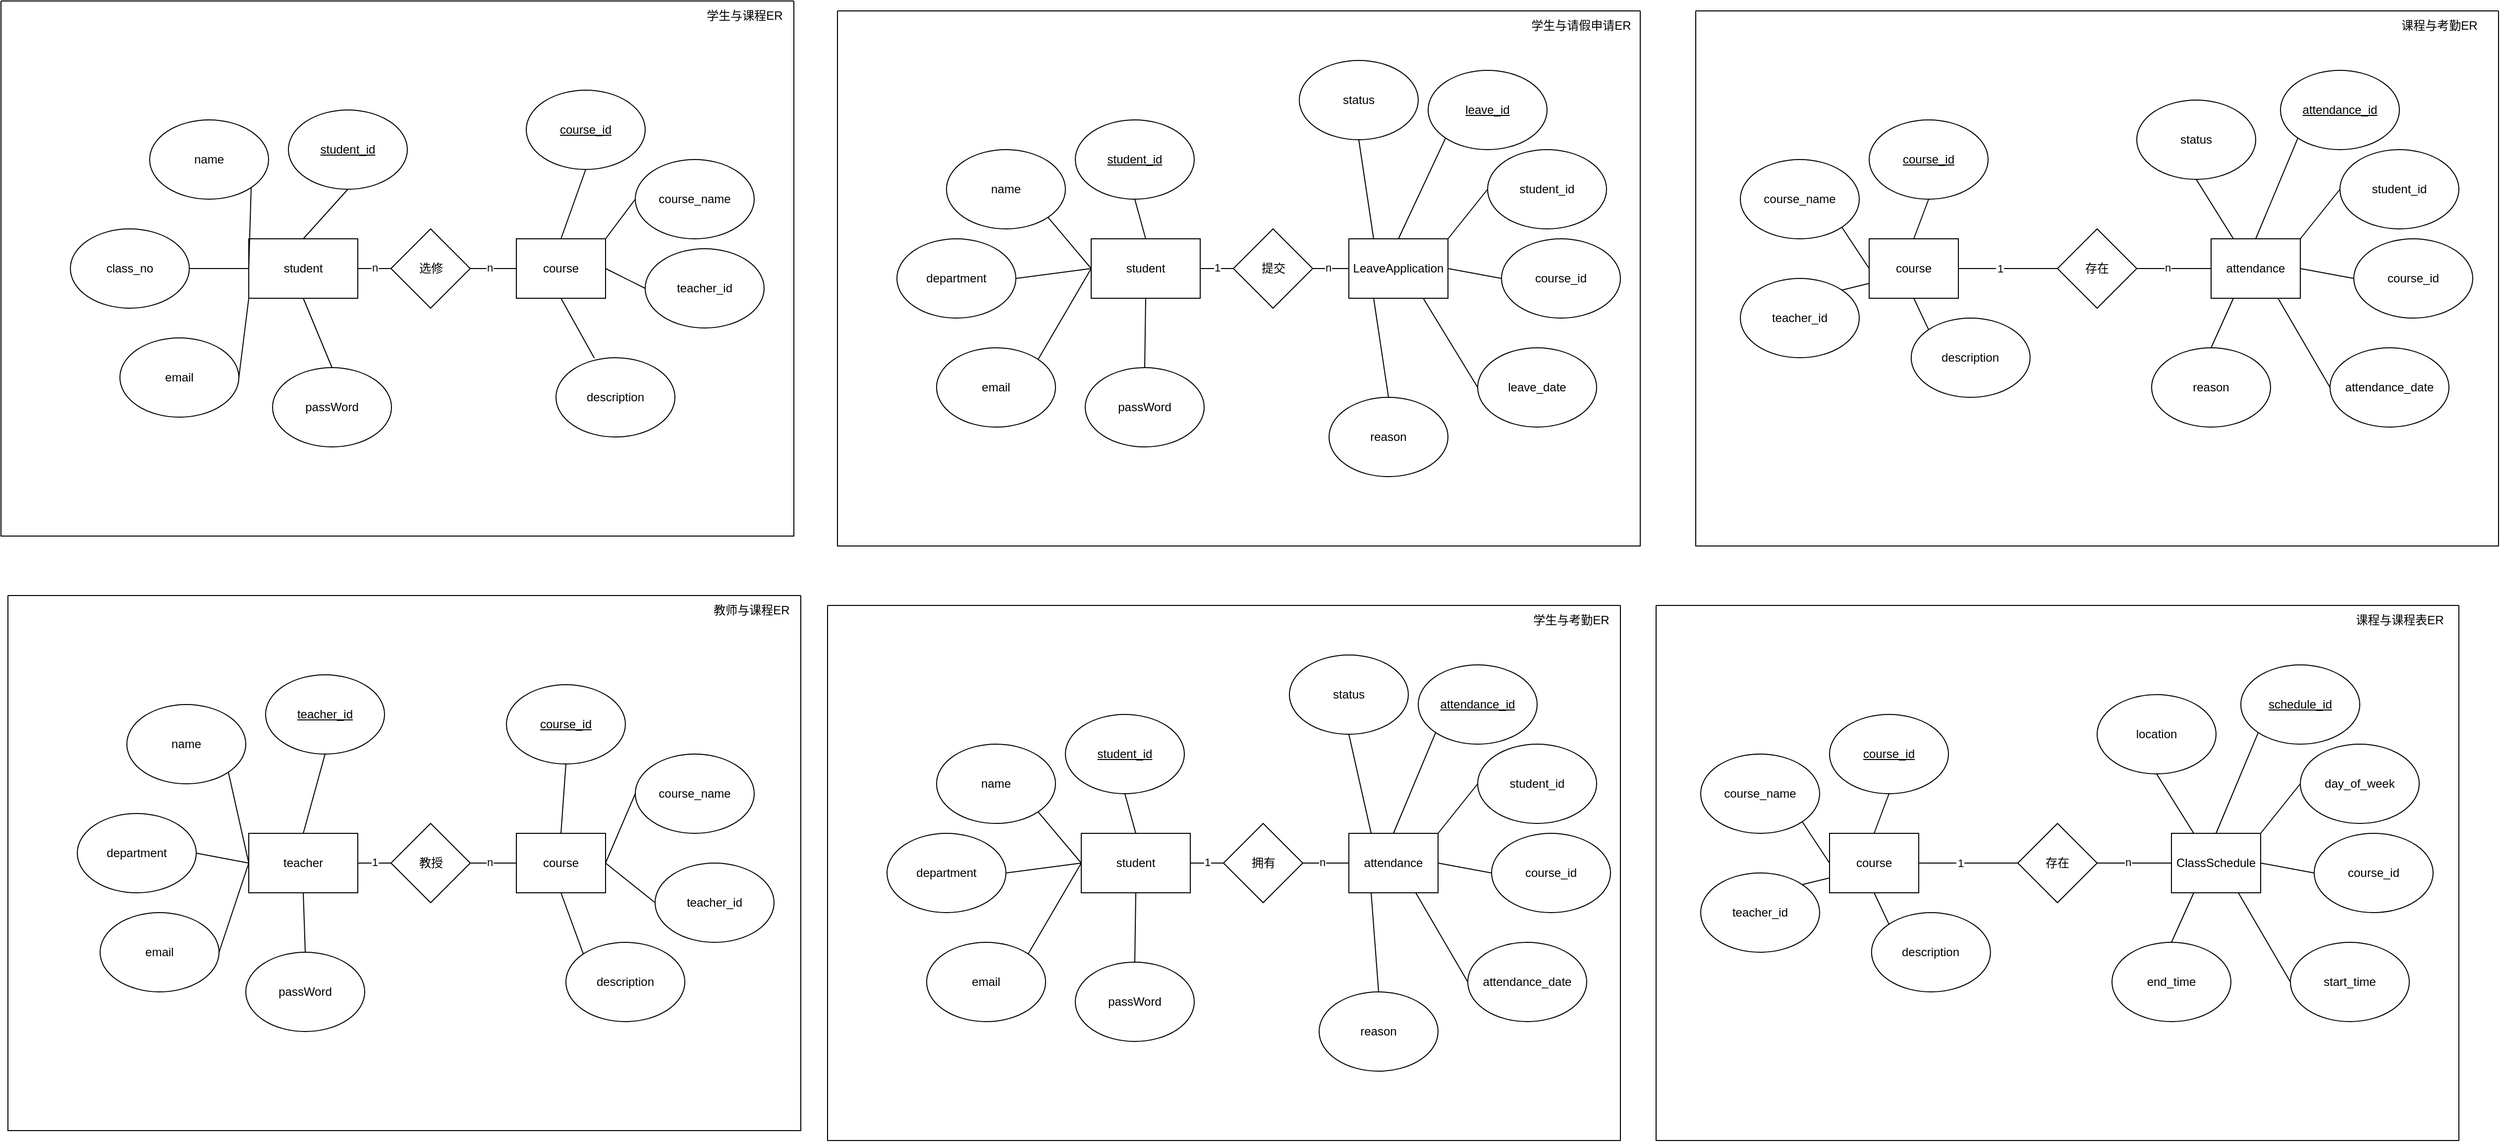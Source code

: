 <mxfile version="24.6.4" type="github">
  <diagram name="第 1 页" id="QonXaU6UfeMdcegaqnbO">
    <mxGraphModel dx="1114" dy="615" grid="1" gridSize="10" guides="1" tooltips="1" connect="1" arrows="1" fold="1" page="1" pageScale="1" pageWidth="827" pageHeight="1169" math="0" shadow="0">
      <root>
        <mxCell id="0" />
        <mxCell id="1" parent="0" />
        <mxCell id="vv5a64AxEaZxOqgttP_Y-31" value="" style="swimlane;startSize=0;" vertex="1" parent="1">
          <mxGeometry x="20" y="10" width="800" height="540" as="geometry">
            <mxRectangle x="20" y="10" width="50" height="40" as="alternateBounds" />
          </mxGeometry>
        </mxCell>
        <mxCell id="vv5a64AxEaZxOqgttP_Y-57" value="学生与课程ER" style="text;html=1;align=center;verticalAlign=middle;resizable=0;points=[];autosize=1;strokeColor=none;fillColor=none;" vertex="1" parent="vv5a64AxEaZxOqgttP_Y-31">
          <mxGeometry x="700" width="100" height="30" as="geometry" />
        </mxCell>
        <mxCell id="vv5a64AxEaZxOqgttP_Y-34" value="&lt;u&gt;student_id&lt;/u&gt;" style="ellipse;whiteSpace=wrap;html=1;" vertex="1" parent="vv5a64AxEaZxOqgttP_Y-31">
          <mxGeometry x="290" y="110" width="120" height="80" as="geometry" />
        </mxCell>
        <mxCell id="vv5a64AxEaZxOqgttP_Y-35" value="name" style="ellipse;whiteSpace=wrap;html=1;" vertex="1" parent="vv5a64AxEaZxOqgttP_Y-31">
          <mxGeometry x="150" y="120" width="120" height="80" as="geometry" />
        </mxCell>
        <mxCell id="vv5a64AxEaZxOqgttP_Y-38" value="passWord" style="ellipse;whiteSpace=wrap;html=1;" vertex="1" parent="vv5a64AxEaZxOqgttP_Y-31">
          <mxGeometry x="274" y="370" width="120" height="80" as="geometry" />
        </mxCell>
        <mxCell id="vv5a64AxEaZxOqgttP_Y-37" value="email" style="ellipse;whiteSpace=wrap;html=1;" vertex="1" parent="vv5a64AxEaZxOqgttP_Y-31">
          <mxGeometry x="120" y="340" width="120" height="80" as="geometry" />
        </mxCell>
        <mxCell id="vv5a64AxEaZxOqgttP_Y-36" value="class_no" style="ellipse;whiteSpace=wrap;html=1;" vertex="1" parent="vv5a64AxEaZxOqgttP_Y-31">
          <mxGeometry x="70" y="230" width="120" height="80" as="geometry" />
        </mxCell>
        <mxCell id="vv5a64AxEaZxOqgttP_Y-44" value="&lt;u&gt;course_id&lt;/u&gt;" style="ellipse;whiteSpace=wrap;html=1;" vertex="1" parent="vv5a64AxEaZxOqgttP_Y-31">
          <mxGeometry x="530" y="90" width="120" height="80" as="geometry" />
        </mxCell>
        <mxCell id="vv5a64AxEaZxOqgttP_Y-45" value="course_name&lt;span style=&quot;color: rgba(0, 0, 0, 0); font-family: monospace; font-size: 0px; text-align: start; text-wrap: nowrap;&quot;&gt;%3CmxGraphModel%3E%3Croot%3E%3CmxCell%20id%3D%220%22%2F%3E%3CmxCell%20id%3D%221%22%20parent%3D%220%22%2F%3E%3CmxCell%20id%3D%222%22%20value%3D%22course_id%22%20style%3D%22ellipse%3BwhiteSpace%3Dwrap%3Bhtml%3D1%3B%22%20vertex%3D%221%22%20parent%3D%221%22%3E%3CmxGeometry%20x%3D%22640%22%20y%3D%2220%22%20width%3D%22120%22%20height%3D%2280%22%20as%3D%22geometry%22%2F%3E%3C%2FmxCell%3E%3C%2Froot%3E%3C%2FmxGraphModel%3E&lt;/span&gt;" style="ellipse;whiteSpace=wrap;html=1;" vertex="1" parent="vv5a64AxEaZxOqgttP_Y-31">
          <mxGeometry x="640" y="160" width="120" height="80" as="geometry" />
        </mxCell>
        <mxCell id="vv5a64AxEaZxOqgttP_Y-46" value="teacher_id&lt;span style=&quot;color: rgba(0, 0, 0, 0); font-family: monospace; font-size: 0px; text-align: start; text-wrap: nowrap;&quot;&gt;%3CmxGraphModel%3E%3Croot%3E%3CmxCell%20id%3D%220%22%2F%3E%3CmxCell%20id%3D%221%22%20parent%3D%220%22%2F%3E%3CmxCell%20id%3D%222%22%20value%3D%22course_id%22%20style%3D%22ellipse%3BwhiteSpace%3Dwrap%3Bhtml%3D1%3B%22%20vertex%3D%221%22%20parent%3D%221%22%3E%3CmxGeometry%20x%3D%22640%22%20y%3D%2220%22%20width%3D%22120%22%20height%3D%2280%22%20as%3D%22geometry%22%2F%3E%3C%2FmxCell%3E%3C%2Froot%3E%3C%2FmxGraphModel%3E&lt;/span&gt;" style="ellipse;whiteSpace=wrap;html=1;" vertex="1" parent="vv5a64AxEaZxOqgttP_Y-31">
          <mxGeometry x="650" y="250" width="120" height="80" as="geometry" />
        </mxCell>
        <mxCell id="vv5a64AxEaZxOqgttP_Y-47" value="&lt;div style=&quot;text-align: center;&quot;&gt;&lt;span style=&quot;text-align: start; background-color: initial;&quot;&gt;description&lt;/span&gt;&lt;span style=&quot;color: rgba(0, 0, 0, 0); font-family: monospace; font-size: 0px; text-align: start; text-wrap: nowrap; background-color: initial;&quot;&gt;3CmxGraphModel%3E%3Croot%3E%3CmxCell%20id%3D%220%22%2F%3E%3CmxCell%20id%3D%221%22%20parent%3D%220%22%2F%3E%3CmxCell%20id%3D%222%22%20value%3D%22course_id%22%20style%3D%22ellipse%3BwhiteSpace%3Dwrap%3Bhtml%3D1%3B%22%20vertex%3D%221%22%20parent%3D%221%22%3E%3CmxGeometry%20x%3D%22640%22%20y%3D%2220%22%20width%3D%22120%22%20height%3D%2280%22%20as%3D%22geometry%22%2F%3E%3C%2FmxCell%3E%3C%2Froot%3E%3C%2FmxGraphModel%3E&lt;/span&gt;&lt;/div&gt;" style="ellipse;whiteSpace=wrap;html=1;" vertex="1" parent="vv5a64AxEaZxOqgttP_Y-31">
          <mxGeometry x="560" y="360" width="120" height="80" as="geometry" />
        </mxCell>
        <mxCell id="vv5a64AxEaZxOqgttP_Y-32" value="student" style="rounded=0;whiteSpace=wrap;html=1;" vertex="1" parent="1">
          <mxGeometry x="270" y="250" width="110" height="60" as="geometry" />
        </mxCell>
        <mxCell id="vv5a64AxEaZxOqgttP_Y-33" value="course" style="rounded=0;whiteSpace=wrap;html=1;" vertex="1" parent="1">
          <mxGeometry x="540" y="250" width="90" height="60" as="geometry" />
        </mxCell>
        <mxCell id="vv5a64AxEaZxOqgttP_Y-39" value="" style="endArrow=none;html=1;rounded=0;exitX=0.5;exitY=1;exitDx=0;exitDy=0;entryX=0.5;entryY=0;entryDx=0;entryDy=0;" edge="1" parent="1" source="vv5a64AxEaZxOqgttP_Y-34" target="vv5a64AxEaZxOqgttP_Y-32">
          <mxGeometry width="50" height="50" relative="1" as="geometry">
            <mxPoint x="350" y="320" as="sourcePoint" />
            <mxPoint x="400" y="270" as="targetPoint" />
          </mxGeometry>
        </mxCell>
        <mxCell id="vv5a64AxEaZxOqgttP_Y-40" value="" style="endArrow=none;html=1;rounded=0;exitX=1;exitY=1;exitDx=0;exitDy=0;" edge="1" parent="1" source="vv5a64AxEaZxOqgttP_Y-35">
          <mxGeometry width="50" height="50" relative="1" as="geometry">
            <mxPoint x="190" y="76" as="sourcePoint" />
            <mxPoint x="270" y="280" as="targetPoint" />
          </mxGeometry>
        </mxCell>
        <mxCell id="vv5a64AxEaZxOqgttP_Y-41" value="" style="endArrow=none;html=1;rounded=0;exitX=1;exitY=0.5;exitDx=0;exitDy=0;" edge="1" parent="1" source="vv5a64AxEaZxOqgttP_Y-36">
          <mxGeometry width="50" height="50" relative="1" as="geometry">
            <mxPoint x="200" y="86" as="sourcePoint" />
            <mxPoint x="270" y="280" as="targetPoint" />
          </mxGeometry>
        </mxCell>
        <mxCell id="vv5a64AxEaZxOqgttP_Y-42" value="" style="endArrow=none;html=1;rounded=0;exitX=1;exitY=0.5;exitDx=0;exitDy=0;entryX=0;entryY=1;entryDx=0;entryDy=0;" edge="1" parent="1" source="vv5a64AxEaZxOqgttP_Y-37" target="vv5a64AxEaZxOqgttP_Y-32">
          <mxGeometry width="50" height="50" relative="1" as="geometry">
            <mxPoint x="210" y="96" as="sourcePoint" />
            <mxPoint x="270" y="280" as="targetPoint" />
          </mxGeometry>
        </mxCell>
        <mxCell id="vv5a64AxEaZxOqgttP_Y-43" value="" style="endArrow=none;html=1;rounded=0;exitX=0.5;exitY=0;exitDx=0;exitDy=0;entryX=0.5;entryY=1;entryDx=0;entryDy=0;" edge="1" parent="1" source="vv5a64AxEaZxOqgttP_Y-38" target="vv5a64AxEaZxOqgttP_Y-32">
          <mxGeometry width="50" height="50" relative="1" as="geometry">
            <mxPoint x="220" y="106" as="sourcePoint" />
            <mxPoint x="310" y="320" as="targetPoint" />
          </mxGeometry>
        </mxCell>
        <mxCell id="vv5a64AxEaZxOqgttP_Y-48" value="" style="endArrow=none;html=1;rounded=0;exitX=0.5;exitY=1;exitDx=0;exitDy=0;entryX=0.5;entryY=0;entryDx=0;entryDy=0;" edge="1" parent="1" source="vv5a64AxEaZxOqgttP_Y-44" target="vv5a64AxEaZxOqgttP_Y-33">
          <mxGeometry width="50" height="50" relative="1" as="geometry">
            <mxPoint x="190" y="76" as="sourcePoint" />
            <mxPoint x="280" y="290" as="targetPoint" />
          </mxGeometry>
        </mxCell>
        <mxCell id="vv5a64AxEaZxOqgttP_Y-49" value="" style="endArrow=none;html=1;rounded=0;exitX=0;exitY=0.5;exitDx=0;exitDy=0;entryX=1;entryY=0;entryDx=0;entryDy=0;" edge="1" parent="1" source="vv5a64AxEaZxOqgttP_Y-45" target="vv5a64AxEaZxOqgttP_Y-33">
          <mxGeometry width="50" height="50" relative="1" as="geometry">
            <mxPoint x="690" y="140" as="sourcePoint" />
            <mxPoint x="630" y="280" as="targetPoint" />
          </mxGeometry>
        </mxCell>
        <mxCell id="vv5a64AxEaZxOqgttP_Y-50" value="" style="endArrow=none;html=1;rounded=0;exitX=0;exitY=0.5;exitDx=0;exitDy=0;" edge="1" parent="1" source="vv5a64AxEaZxOqgttP_Y-46">
          <mxGeometry width="50" height="50" relative="1" as="geometry">
            <mxPoint x="690" y="230" as="sourcePoint" />
            <mxPoint x="630" y="280" as="targetPoint" />
          </mxGeometry>
        </mxCell>
        <mxCell id="vv5a64AxEaZxOqgttP_Y-51" value="" style="endArrow=none;html=1;rounded=0;exitX=0.322;exitY=0.004;exitDx=0;exitDy=0;entryX=0.5;entryY=1;entryDx=0;entryDy=0;exitPerimeter=0;" edge="1" parent="1" source="vv5a64AxEaZxOqgttP_Y-47" target="vv5a64AxEaZxOqgttP_Y-33">
          <mxGeometry width="50" height="50" relative="1" as="geometry">
            <mxPoint x="690" y="330" as="sourcePoint" />
            <mxPoint x="640" y="290" as="targetPoint" />
          </mxGeometry>
        </mxCell>
        <mxCell id="vv5a64AxEaZxOqgttP_Y-52" value="选修" style="rhombus;whiteSpace=wrap;html=1;" vertex="1" parent="1">
          <mxGeometry x="413.5" y="240" width="80" height="80" as="geometry" />
        </mxCell>
        <mxCell id="vv5a64AxEaZxOqgttP_Y-53" value="" style="endArrow=none;html=1;rounded=0;exitX=1;exitY=0.5;exitDx=0;exitDy=0;entryX=0;entryY=0.5;entryDx=0;entryDy=0;" edge="1" parent="1" source="vv5a64AxEaZxOqgttP_Y-32" target="vv5a64AxEaZxOqgttP_Y-52">
          <mxGeometry width="50" height="50" relative="1" as="geometry">
            <mxPoint x="460" y="330" as="sourcePoint" />
            <mxPoint x="410" y="280" as="targetPoint" />
          </mxGeometry>
        </mxCell>
        <mxCell id="vv5a64AxEaZxOqgttP_Y-54" value="n" style="edgeLabel;html=1;align=center;verticalAlign=middle;resizable=0;points=[];" vertex="1" connectable="0" parent="vv5a64AxEaZxOqgttP_Y-53">
          <mxGeometry x="-0.234" y="2" relative="1" as="geometry">
            <mxPoint x="4" y="1" as="offset" />
          </mxGeometry>
        </mxCell>
        <mxCell id="vv5a64AxEaZxOqgttP_Y-55" value="" style="endArrow=none;html=1;rounded=0;exitX=1;exitY=0.5;exitDx=0;exitDy=0;entryX=0;entryY=0.5;entryDx=0;entryDy=0;" edge="1" parent="1" source="vv5a64AxEaZxOqgttP_Y-52" target="vv5a64AxEaZxOqgttP_Y-33">
          <mxGeometry width="50" height="50" relative="1" as="geometry">
            <mxPoint x="390" y="290" as="sourcePoint" />
            <mxPoint x="420" y="290" as="targetPoint" />
          </mxGeometry>
        </mxCell>
        <mxCell id="vv5a64AxEaZxOqgttP_Y-56" value="n" style="edgeLabel;html=1;align=center;verticalAlign=middle;resizable=0;points=[];" vertex="1" connectable="0" parent="vv5a64AxEaZxOqgttP_Y-55">
          <mxGeometry x="-0.185" y="-1" relative="1" as="geometry">
            <mxPoint y="-2" as="offset" />
          </mxGeometry>
        </mxCell>
        <mxCell id="vv5a64AxEaZxOqgttP_Y-58" value="" style="swimlane;startSize=0;" vertex="1" parent="1">
          <mxGeometry x="27" y="610" width="800" height="540" as="geometry">
            <mxRectangle x="20" y="10" width="50" height="40" as="alternateBounds" />
          </mxGeometry>
        </mxCell>
        <mxCell id="vv5a64AxEaZxOqgttP_Y-59" value="教师与课程ER" style="text;html=1;align=center;verticalAlign=middle;resizable=0;points=[];autosize=1;strokeColor=none;fillColor=none;" vertex="1" parent="vv5a64AxEaZxOqgttP_Y-58">
          <mxGeometry x="700" width="100" height="30" as="geometry" />
        </mxCell>
        <mxCell id="vv5a64AxEaZxOqgttP_Y-62" value="&lt;u&gt;teacher_id&lt;/u&gt;" style="ellipse;whiteSpace=wrap;html=1;" vertex="1" parent="vv5a64AxEaZxOqgttP_Y-58">
          <mxGeometry x="260" y="80" width="120" height="80" as="geometry" />
        </mxCell>
        <mxCell id="vv5a64AxEaZxOqgttP_Y-63" value="name" style="ellipse;whiteSpace=wrap;html=1;" vertex="1" parent="vv5a64AxEaZxOqgttP_Y-58">
          <mxGeometry x="120" y="110" width="120" height="80" as="geometry" />
        </mxCell>
        <mxCell id="vv5a64AxEaZxOqgttP_Y-64" value="department" style="ellipse;whiteSpace=wrap;html=1;" vertex="1" parent="vv5a64AxEaZxOqgttP_Y-58">
          <mxGeometry x="70" y="220" width="120" height="80" as="geometry" />
        </mxCell>
        <mxCell id="vv5a64AxEaZxOqgttP_Y-65" value="email" style="ellipse;whiteSpace=wrap;html=1;" vertex="1" parent="vv5a64AxEaZxOqgttP_Y-58">
          <mxGeometry x="93" y="320" width="120" height="80" as="geometry" />
        </mxCell>
        <mxCell id="vv5a64AxEaZxOqgttP_Y-66" value="passWord" style="ellipse;whiteSpace=wrap;html=1;" vertex="1" parent="vv5a64AxEaZxOqgttP_Y-58">
          <mxGeometry x="240" y="360" width="120" height="80" as="geometry" />
        </mxCell>
        <mxCell id="vv5a64AxEaZxOqgttP_Y-72" value="&lt;u&gt;course_id&lt;/u&gt;" style="ellipse;whiteSpace=wrap;html=1;" vertex="1" parent="vv5a64AxEaZxOqgttP_Y-58">
          <mxGeometry x="503" y="90" width="120" height="80" as="geometry" />
        </mxCell>
        <mxCell id="vv5a64AxEaZxOqgttP_Y-73" value="course_name&lt;span style=&quot;color: rgba(0, 0, 0, 0); font-family: monospace; font-size: 0px; text-align: start; text-wrap: nowrap;&quot;&gt;%3CmxGraphModel%3E%3Croot%3E%3CmxCell%20id%3D%220%22%2F%3E%3CmxCell%20id%3D%221%22%20parent%3D%220%22%2F%3E%3CmxCell%20id%3D%222%22%20value%3D%22course_id%22%20style%3D%22ellipse%3BwhiteSpace%3Dwrap%3Bhtml%3D1%3B%22%20vertex%3D%221%22%20parent%3D%221%22%3E%3CmxGeometry%20x%3D%22640%22%20y%3D%2220%22%20width%3D%22120%22%20height%3D%2280%22%20as%3D%22geometry%22%2F%3E%3C%2FmxCell%3E%3C%2Froot%3E%3C%2FmxGraphModel%3E&lt;/span&gt;" style="ellipse;whiteSpace=wrap;html=1;" vertex="1" parent="vv5a64AxEaZxOqgttP_Y-58">
          <mxGeometry x="633" y="160" width="120" height="80" as="geometry" />
        </mxCell>
        <mxCell id="vv5a64AxEaZxOqgttP_Y-75" value="&lt;div style=&quot;text-align: center;&quot;&gt;&lt;span style=&quot;text-align: start; background-color: initial;&quot;&gt;description&lt;/span&gt;&lt;span style=&quot;color: rgba(0, 0, 0, 0); font-family: monospace; font-size: 0px; text-align: start; text-wrap: nowrap; background-color: initial;&quot;&gt;3CmxGraphModel%3E%3Croot%3E%3CmxCell%20id%3D%220%22%2F%3E%3CmxCell%20id%3D%221%22%20parent%3D%220%22%2F%3E%3CmxCell%20id%3D%222%22%20value%3D%22course_id%22%20style%3D%22ellipse%3BwhiteSpace%3Dwrap%3Bhtml%3D1%3B%22%20vertex%3D%221%22%20parent%3D%221%22%3E%3CmxGeometry%20x%3D%22640%22%20y%3D%2220%22%20width%3D%22120%22%20height%3D%2280%22%20as%3D%22geometry%22%2F%3E%3C%2FmxCell%3E%3C%2Froot%3E%3C%2FmxGraphModel%3E&lt;/span&gt;&lt;/div&gt;" style="ellipse;whiteSpace=wrap;html=1;" vertex="1" parent="vv5a64AxEaZxOqgttP_Y-58">
          <mxGeometry x="563" y="350" width="120" height="80" as="geometry" />
        </mxCell>
        <mxCell id="vv5a64AxEaZxOqgttP_Y-60" value="teacher" style="rounded=0;whiteSpace=wrap;html=1;" vertex="1" parent="1">
          <mxGeometry x="270" y="850" width="110" height="60" as="geometry" />
        </mxCell>
        <mxCell id="vv5a64AxEaZxOqgttP_Y-61" value="course" style="rounded=0;whiteSpace=wrap;html=1;" vertex="1" parent="1">
          <mxGeometry x="540" y="850" width="90" height="60" as="geometry" />
        </mxCell>
        <mxCell id="vv5a64AxEaZxOqgttP_Y-67" value="" style="endArrow=none;html=1;rounded=0;exitX=0.5;exitY=1;exitDx=0;exitDy=0;entryX=0.5;entryY=0;entryDx=0;entryDy=0;" edge="1" parent="1" source="vv5a64AxEaZxOqgttP_Y-62" target="vv5a64AxEaZxOqgttP_Y-60">
          <mxGeometry width="50" height="50" relative="1" as="geometry">
            <mxPoint x="350" y="920" as="sourcePoint" />
            <mxPoint x="400" y="870" as="targetPoint" />
          </mxGeometry>
        </mxCell>
        <mxCell id="vv5a64AxEaZxOqgttP_Y-68" value="" style="endArrow=none;html=1;rounded=0;exitX=1;exitY=1;exitDx=0;exitDy=0;" edge="1" parent="1" source="vv5a64AxEaZxOqgttP_Y-63">
          <mxGeometry width="50" height="50" relative="1" as="geometry">
            <mxPoint x="190" y="676" as="sourcePoint" />
            <mxPoint x="270" y="880" as="targetPoint" />
          </mxGeometry>
        </mxCell>
        <mxCell id="vv5a64AxEaZxOqgttP_Y-69" value="" style="endArrow=none;html=1;rounded=0;exitX=1;exitY=0.5;exitDx=0;exitDy=0;" edge="1" parent="1" source="vv5a64AxEaZxOqgttP_Y-64">
          <mxGeometry width="50" height="50" relative="1" as="geometry">
            <mxPoint x="200" y="686" as="sourcePoint" />
            <mxPoint x="270" y="880" as="targetPoint" />
          </mxGeometry>
        </mxCell>
        <mxCell id="vv5a64AxEaZxOqgttP_Y-70" value="" style="endArrow=none;html=1;rounded=0;exitX=1;exitY=0.5;exitDx=0;exitDy=0;" edge="1" parent="1" source="vv5a64AxEaZxOqgttP_Y-65">
          <mxGeometry width="50" height="50" relative="1" as="geometry">
            <mxPoint x="210" y="696" as="sourcePoint" />
            <mxPoint x="270" y="880" as="targetPoint" />
          </mxGeometry>
        </mxCell>
        <mxCell id="vv5a64AxEaZxOqgttP_Y-71" value="" style="endArrow=none;html=1;rounded=0;exitX=0.5;exitY=0;exitDx=0;exitDy=0;entryX=0.5;entryY=1;entryDx=0;entryDy=0;" edge="1" parent="1" source="vv5a64AxEaZxOqgttP_Y-66" target="vv5a64AxEaZxOqgttP_Y-60">
          <mxGeometry width="50" height="50" relative="1" as="geometry">
            <mxPoint x="220" y="706" as="sourcePoint" />
            <mxPoint x="310" y="920" as="targetPoint" />
          </mxGeometry>
        </mxCell>
        <mxCell id="vv5a64AxEaZxOqgttP_Y-74" value="teacher_id&lt;span style=&quot;color: rgba(0, 0, 0, 0); font-family: monospace; font-size: 0px; text-align: start; text-wrap: nowrap;&quot;&gt;%3CmxGraphModel%3E%3Croot%3E%3CmxCell%20id%3D%220%22%2F%3E%3CmxCell%20id%3D%221%22%20parent%3D%220%22%2F%3E%3CmxCell%20id%3D%222%22%20value%3D%22course_id%22%20style%3D%22ellipse%3BwhiteSpace%3Dwrap%3Bhtml%3D1%3B%22%20vertex%3D%221%22%20parent%3D%221%22%3E%3CmxGeometry%20x%3D%22640%22%20y%3D%2220%22%20width%3D%22120%22%20height%3D%2280%22%20as%3D%22geometry%22%2F%3E%3C%2FmxCell%3E%3C%2Froot%3E%3C%2FmxGraphModel%3E&lt;/span&gt;" style="ellipse;whiteSpace=wrap;html=1;" vertex="1" parent="1">
          <mxGeometry x="680" y="880" width="120" height="80" as="geometry" />
        </mxCell>
        <mxCell id="vv5a64AxEaZxOqgttP_Y-76" value="" style="endArrow=none;html=1;rounded=0;exitX=0.5;exitY=1;exitDx=0;exitDy=0;entryX=0.5;entryY=0;entryDx=0;entryDy=0;" edge="1" parent="1" source="vv5a64AxEaZxOqgttP_Y-72" target="vv5a64AxEaZxOqgttP_Y-61">
          <mxGeometry width="50" height="50" relative="1" as="geometry">
            <mxPoint x="190" y="676" as="sourcePoint" />
            <mxPoint x="280" y="890" as="targetPoint" />
          </mxGeometry>
        </mxCell>
        <mxCell id="vv5a64AxEaZxOqgttP_Y-77" value="" style="endArrow=none;html=1;rounded=0;exitX=0;exitY=0.5;exitDx=0;exitDy=0;" edge="1" parent="1" source="vv5a64AxEaZxOqgttP_Y-73">
          <mxGeometry width="50" height="50" relative="1" as="geometry">
            <mxPoint x="690" y="740" as="sourcePoint" />
            <mxPoint x="630" y="880" as="targetPoint" />
          </mxGeometry>
        </mxCell>
        <mxCell id="vv5a64AxEaZxOqgttP_Y-78" value="" style="endArrow=none;html=1;rounded=0;exitX=0;exitY=0.5;exitDx=0;exitDy=0;" edge="1" parent="1" source="vv5a64AxEaZxOqgttP_Y-74">
          <mxGeometry width="50" height="50" relative="1" as="geometry">
            <mxPoint x="690" y="830" as="sourcePoint" />
            <mxPoint x="630" y="880" as="targetPoint" />
          </mxGeometry>
        </mxCell>
        <mxCell id="vv5a64AxEaZxOqgttP_Y-79" value="" style="endArrow=none;html=1;rounded=0;exitX=0;exitY=0;exitDx=0;exitDy=0;entryX=0.5;entryY=1;entryDx=0;entryDy=0;" edge="1" parent="1" source="vv5a64AxEaZxOqgttP_Y-75" target="vv5a64AxEaZxOqgttP_Y-61">
          <mxGeometry width="50" height="50" relative="1" as="geometry">
            <mxPoint x="690" y="930" as="sourcePoint" />
            <mxPoint x="640" y="890" as="targetPoint" />
          </mxGeometry>
        </mxCell>
        <mxCell id="vv5a64AxEaZxOqgttP_Y-80" value="教授" style="rhombus;whiteSpace=wrap;html=1;" vertex="1" parent="1">
          <mxGeometry x="413.5" y="840" width="80" height="80" as="geometry" />
        </mxCell>
        <mxCell id="vv5a64AxEaZxOqgttP_Y-81" value="" style="endArrow=none;html=1;rounded=0;exitX=1;exitY=0.5;exitDx=0;exitDy=0;entryX=0;entryY=0.5;entryDx=0;entryDy=0;" edge="1" parent="1" source="vv5a64AxEaZxOqgttP_Y-60" target="vv5a64AxEaZxOqgttP_Y-80">
          <mxGeometry width="50" height="50" relative="1" as="geometry">
            <mxPoint x="460" y="930" as="sourcePoint" />
            <mxPoint x="410" y="880" as="targetPoint" />
          </mxGeometry>
        </mxCell>
        <mxCell id="vv5a64AxEaZxOqgttP_Y-82" value="1" style="edgeLabel;html=1;align=center;verticalAlign=middle;resizable=0;points=[];" vertex="1" connectable="0" parent="vv5a64AxEaZxOqgttP_Y-81">
          <mxGeometry x="-0.234" y="2" relative="1" as="geometry">
            <mxPoint x="4" y="1" as="offset" />
          </mxGeometry>
        </mxCell>
        <mxCell id="vv5a64AxEaZxOqgttP_Y-83" value="" style="endArrow=none;html=1;rounded=0;exitX=1;exitY=0.5;exitDx=0;exitDy=0;entryX=0;entryY=0.5;entryDx=0;entryDy=0;" edge="1" parent="1" source="vv5a64AxEaZxOqgttP_Y-80" target="vv5a64AxEaZxOqgttP_Y-61">
          <mxGeometry width="50" height="50" relative="1" as="geometry">
            <mxPoint x="390" y="890" as="sourcePoint" />
            <mxPoint x="420" y="890" as="targetPoint" />
          </mxGeometry>
        </mxCell>
        <mxCell id="vv5a64AxEaZxOqgttP_Y-84" value="n" style="edgeLabel;html=1;align=center;verticalAlign=middle;resizable=0;points=[];" vertex="1" connectable="0" parent="vv5a64AxEaZxOqgttP_Y-83">
          <mxGeometry x="-0.185" y="-1" relative="1" as="geometry">
            <mxPoint y="-2" as="offset" />
          </mxGeometry>
        </mxCell>
        <mxCell id="vv5a64AxEaZxOqgttP_Y-85" value="" style="swimlane;startSize=0;" vertex="1" parent="1">
          <mxGeometry x="854" y="620" width="800" height="540" as="geometry">
            <mxRectangle x="20" y="10" width="50" height="40" as="alternateBounds" />
          </mxGeometry>
        </mxCell>
        <mxCell id="vv5a64AxEaZxOqgttP_Y-86" value="学生与考勤ER" style="text;html=1;align=center;verticalAlign=middle;resizable=0;points=[];autosize=1;strokeColor=none;fillColor=none;" vertex="1" parent="vv5a64AxEaZxOqgttP_Y-85">
          <mxGeometry x="700" width="100" height="30" as="geometry" />
        </mxCell>
        <mxCell id="vv5a64AxEaZxOqgttP_Y-112" value="status" style="ellipse;whiteSpace=wrap;html=1;" vertex="1" parent="vv5a64AxEaZxOqgttP_Y-85">
          <mxGeometry x="466" y="50" width="120" height="80" as="geometry" />
        </mxCell>
        <mxCell id="vv5a64AxEaZxOqgttP_Y-114" value="reason" style="ellipse;whiteSpace=wrap;html=1;" vertex="1" parent="vv5a64AxEaZxOqgttP_Y-85">
          <mxGeometry x="496" y="390" width="120" height="80" as="geometry" />
        </mxCell>
        <mxCell id="vv5a64AxEaZxOqgttP_Y-89" value="&lt;u&gt;student_id&lt;/u&gt;" style="ellipse;whiteSpace=wrap;html=1;" vertex="1" parent="vv5a64AxEaZxOqgttP_Y-85">
          <mxGeometry x="240" y="110" width="120" height="80" as="geometry" />
        </mxCell>
        <mxCell id="vv5a64AxEaZxOqgttP_Y-90" value="name" style="ellipse;whiteSpace=wrap;html=1;" vertex="1" parent="vv5a64AxEaZxOqgttP_Y-85">
          <mxGeometry x="110" y="140" width="120" height="80" as="geometry" />
        </mxCell>
        <mxCell id="vv5a64AxEaZxOqgttP_Y-91" value="department" style="ellipse;whiteSpace=wrap;html=1;" vertex="1" parent="vv5a64AxEaZxOqgttP_Y-85">
          <mxGeometry x="60" y="230" width="120" height="80" as="geometry" />
        </mxCell>
        <mxCell id="vv5a64AxEaZxOqgttP_Y-93" value="passWord" style="ellipse;whiteSpace=wrap;html=1;" vertex="1" parent="vv5a64AxEaZxOqgttP_Y-85">
          <mxGeometry x="250" y="360" width="120" height="80" as="geometry" />
        </mxCell>
        <mxCell id="vv5a64AxEaZxOqgttP_Y-92" value="email" style="ellipse;whiteSpace=wrap;html=1;" vertex="1" parent="vv5a64AxEaZxOqgttP_Y-85">
          <mxGeometry x="100" y="340" width="120" height="80" as="geometry" />
        </mxCell>
        <mxCell id="vv5a64AxEaZxOqgttP_Y-99" value="&lt;u&gt;attendance_id&lt;/u&gt;" style="ellipse;whiteSpace=wrap;html=1;" vertex="1" parent="vv5a64AxEaZxOqgttP_Y-85">
          <mxGeometry x="596" y="60" width="120" height="80" as="geometry" />
        </mxCell>
        <mxCell id="vv5a64AxEaZxOqgttP_Y-100" value="student_id" style="ellipse;whiteSpace=wrap;html=1;" vertex="1" parent="vv5a64AxEaZxOqgttP_Y-85">
          <mxGeometry x="656" y="140" width="120" height="80" as="geometry" />
        </mxCell>
        <mxCell id="vv5a64AxEaZxOqgttP_Y-101" value="course_id" style="ellipse;whiteSpace=wrap;html=1;" vertex="1" parent="vv5a64AxEaZxOqgttP_Y-85">
          <mxGeometry x="670" y="230" width="120" height="80" as="geometry" />
        </mxCell>
        <mxCell id="vv5a64AxEaZxOqgttP_Y-102" value="&lt;div style=&quot;text-align: start;&quot;&gt;attendance_date&lt;/div&gt;" style="ellipse;whiteSpace=wrap;html=1;" vertex="1" parent="vv5a64AxEaZxOqgttP_Y-85">
          <mxGeometry x="646" y="340" width="120" height="80" as="geometry" />
        </mxCell>
        <mxCell id="vv5a64AxEaZxOqgttP_Y-87" value="student" style="rounded=0;whiteSpace=wrap;html=1;" vertex="1" parent="1">
          <mxGeometry x="1110" y="850" width="110" height="60" as="geometry" />
        </mxCell>
        <mxCell id="vv5a64AxEaZxOqgttP_Y-88" value="attendance" style="rounded=0;whiteSpace=wrap;html=1;" vertex="1" parent="1">
          <mxGeometry x="1380" y="850" width="90" height="60" as="geometry" />
        </mxCell>
        <mxCell id="vv5a64AxEaZxOqgttP_Y-94" value="" style="endArrow=none;html=1;rounded=0;exitX=0.5;exitY=1;exitDx=0;exitDy=0;entryX=0.5;entryY=0;entryDx=0;entryDy=0;" edge="1" parent="1" source="vv5a64AxEaZxOqgttP_Y-89" target="vv5a64AxEaZxOqgttP_Y-87">
          <mxGeometry width="50" height="50" relative="1" as="geometry">
            <mxPoint x="1190" y="920" as="sourcePoint" />
            <mxPoint x="1240" y="870" as="targetPoint" />
          </mxGeometry>
        </mxCell>
        <mxCell id="vv5a64AxEaZxOqgttP_Y-95" value="" style="endArrow=none;html=1;rounded=0;exitX=1;exitY=1;exitDx=0;exitDy=0;" edge="1" parent="1" source="vv5a64AxEaZxOqgttP_Y-90">
          <mxGeometry width="50" height="50" relative="1" as="geometry">
            <mxPoint x="1030" y="676" as="sourcePoint" />
            <mxPoint x="1110" y="880" as="targetPoint" />
          </mxGeometry>
        </mxCell>
        <mxCell id="vv5a64AxEaZxOqgttP_Y-96" value="" style="endArrow=none;html=1;rounded=0;exitX=1;exitY=0.5;exitDx=0;exitDy=0;" edge="1" parent="1" source="vv5a64AxEaZxOqgttP_Y-91">
          <mxGeometry width="50" height="50" relative="1" as="geometry">
            <mxPoint x="1040" y="686" as="sourcePoint" />
            <mxPoint x="1110" y="880" as="targetPoint" />
          </mxGeometry>
        </mxCell>
        <mxCell id="vv5a64AxEaZxOqgttP_Y-97" value="" style="endArrow=none;html=1;rounded=0;exitX=1;exitY=0;exitDx=0;exitDy=0;" edge="1" parent="1" source="vv5a64AxEaZxOqgttP_Y-92">
          <mxGeometry width="50" height="50" relative="1" as="geometry">
            <mxPoint x="1050" y="696" as="sourcePoint" />
            <mxPoint x="1110" y="880" as="targetPoint" />
          </mxGeometry>
        </mxCell>
        <mxCell id="vv5a64AxEaZxOqgttP_Y-98" value="" style="endArrow=none;html=1;rounded=0;exitX=0.5;exitY=0;exitDx=0;exitDy=0;entryX=0.5;entryY=1;entryDx=0;entryDy=0;" edge="1" parent="1" source="vv5a64AxEaZxOqgttP_Y-93" target="vv5a64AxEaZxOqgttP_Y-87">
          <mxGeometry width="50" height="50" relative="1" as="geometry">
            <mxPoint x="1060" y="706" as="sourcePoint" />
            <mxPoint x="1150" y="920" as="targetPoint" />
          </mxGeometry>
        </mxCell>
        <mxCell id="vv5a64AxEaZxOqgttP_Y-103" value="" style="endArrow=none;html=1;rounded=0;exitX=0;exitY=1;exitDx=0;exitDy=0;entryX=0.5;entryY=0;entryDx=0;entryDy=0;" edge="1" parent="1" source="vv5a64AxEaZxOqgttP_Y-99" target="vv5a64AxEaZxOqgttP_Y-88">
          <mxGeometry width="50" height="50" relative="1" as="geometry">
            <mxPoint x="1030" y="676" as="sourcePoint" />
            <mxPoint x="1120" y="890" as="targetPoint" />
          </mxGeometry>
        </mxCell>
        <mxCell id="vv5a64AxEaZxOqgttP_Y-104" value="" style="endArrow=none;html=1;rounded=0;exitX=0;exitY=0.5;exitDx=0;exitDy=0;entryX=1;entryY=0;entryDx=0;entryDy=0;" edge="1" parent="1" source="vv5a64AxEaZxOqgttP_Y-100" target="vv5a64AxEaZxOqgttP_Y-88">
          <mxGeometry width="50" height="50" relative="1" as="geometry">
            <mxPoint x="1530" y="740" as="sourcePoint" />
            <mxPoint x="1470" y="880" as="targetPoint" />
          </mxGeometry>
        </mxCell>
        <mxCell id="vv5a64AxEaZxOqgttP_Y-105" value="" style="endArrow=none;html=1;rounded=0;exitX=0;exitY=0.5;exitDx=0;exitDy=0;" edge="1" parent="1" source="vv5a64AxEaZxOqgttP_Y-101">
          <mxGeometry width="50" height="50" relative="1" as="geometry">
            <mxPoint x="1530" y="830" as="sourcePoint" />
            <mxPoint x="1470" y="880" as="targetPoint" />
          </mxGeometry>
        </mxCell>
        <mxCell id="vv5a64AxEaZxOqgttP_Y-106" value="" style="endArrow=none;html=1;rounded=0;exitX=0;exitY=0.5;exitDx=0;exitDy=0;entryX=0.75;entryY=1;entryDx=0;entryDy=0;" edge="1" parent="1" source="vv5a64AxEaZxOqgttP_Y-102" target="vv5a64AxEaZxOqgttP_Y-88">
          <mxGeometry width="50" height="50" relative="1" as="geometry">
            <mxPoint x="1530" y="930" as="sourcePoint" />
            <mxPoint x="1480" y="890" as="targetPoint" />
          </mxGeometry>
        </mxCell>
        <mxCell id="vv5a64AxEaZxOqgttP_Y-107" value="拥有" style="rhombus;whiteSpace=wrap;html=1;" vertex="1" parent="1">
          <mxGeometry x="1253.5" y="840" width="80" height="80" as="geometry" />
        </mxCell>
        <mxCell id="vv5a64AxEaZxOqgttP_Y-108" value="" style="endArrow=none;html=1;rounded=0;exitX=1;exitY=0.5;exitDx=0;exitDy=0;entryX=0;entryY=0.5;entryDx=0;entryDy=0;" edge="1" parent="1" source="vv5a64AxEaZxOqgttP_Y-87" target="vv5a64AxEaZxOqgttP_Y-107">
          <mxGeometry width="50" height="50" relative="1" as="geometry">
            <mxPoint x="1300" y="930" as="sourcePoint" />
            <mxPoint x="1250" y="880" as="targetPoint" />
          </mxGeometry>
        </mxCell>
        <mxCell id="vv5a64AxEaZxOqgttP_Y-109" value="1" style="edgeLabel;html=1;align=center;verticalAlign=middle;resizable=0;points=[];" vertex="1" connectable="0" parent="vv5a64AxEaZxOqgttP_Y-108">
          <mxGeometry x="-0.234" y="2" relative="1" as="geometry">
            <mxPoint x="4" y="1" as="offset" />
          </mxGeometry>
        </mxCell>
        <mxCell id="vv5a64AxEaZxOqgttP_Y-110" value="" style="endArrow=none;html=1;rounded=0;exitX=1;exitY=0.5;exitDx=0;exitDy=0;entryX=0;entryY=0.5;entryDx=0;entryDy=0;" edge="1" parent="1" source="vv5a64AxEaZxOqgttP_Y-107" target="vv5a64AxEaZxOqgttP_Y-88">
          <mxGeometry width="50" height="50" relative="1" as="geometry">
            <mxPoint x="1230" y="890" as="sourcePoint" />
            <mxPoint x="1260" y="890" as="targetPoint" />
          </mxGeometry>
        </mxCell>
        <mxCell id="vv5a64AxEaZxOqgttP_Y-111" value="n" style="edgeLabel;html=1;align=center;verticalAlign=middle;resizable=0;points=[];" vertex="1" connectable="0" parent="vv5a64AxEaZxOqgttP_Y-110">
          <mxGeometry x="-0.185" y="-1" relative="1" as="geometry">
            <mxPoint y="-2" as="offset" />
          </mxGeometry>
        </mxCell>
        <mxCell id="vv5a64AxEaZxOqgttP_Y-113" value="" style="endArrow=none;html=1;rounded=0;exitX=0.5;exitY=1;exitDx=0;exitDy=0;entryX=0.25;entryY=0;entryDx=0;entryDy=0;" edge="1" parent="1" source="vv5a64AxEaZxOqgttP_Y-112" target="vv5a64AxEaZxOqgttP_Y-88">
          <mxGeometry width="50" height="50" relative="1" as="geometry">
            <mxPoint x="1530" y="740" as="sourcePoint" />
            <mxPoint x="1470" y="880" as="targetPoint" />
          </mxGeometry>
        </mxCell>
        <mxCell id="vv5a64AxEaZxOqgttP_Y-115" value="" style="endArrow=none;html=1;rounded=0;exitX=0.5;exitY=0;exitDx=0;exitDy=0;entryX=0.25;entryY=1;entryDx=0;entryDy=0;" edge="1" parent="1" source="vv5a64AxEaZxOqgttP_Y-114" target="vv5a64AxEaZxOqgttP_Y-88">
          <mxGeometry width="50" height="50" relative="1" as="geometry">
            <mxPoint x="1480" y="740" as="sourcePoint" />
            <mxPoint x="1480" y="890" as="targetPoint" />
          </mxGeometry>
        </mxCell>
        <mxCell id="vv5a64AxEaZxOqgttP_Y-117" value="" style="swimlane;startSize=0;" vertex="1" parent="1">
          <mxGeometry x="864" y="20" width="810" height="540" as="geometry">
            <mxRectangle x="20" y="10" width="50" height="40" as="alternateBounds" />
          </mxGeometry>
        </mxCell>
        <mxCell id="vv5a64AxEaZxOqgttP_Y-118" value="学生与请假申请ER" style="text;html=1;align=center;verticalAlign=middle;resizable=0;points=[];autosize=1;strokeColor=none;fillColor=none;" vertex="1" parent="vv5a64AxEaZxOqgttP_Y-117">
          <mxGeometry x="690" width="120" height="30" as="geometry" />
        </mxCell>
        <mxCell id="vv5a64AxEaZxOqgttP_Y-119" value="status" style="ellipse;whiteSpace=wrap;html=1;" vertex="1" parent="vv5a64AxEaZxOqgttP_Y-117">
          <mxGeometry x="466" y="50" width="120" height="80" as="geometry" />
        </mxCell>
        <mxCell id="vv5a64AxEaZxOqgttP_Y-120" value="reason" style="ellipse;whiteSpace=wrap;html=1;" vertex="1" parent="vv5a64AxEaZxOqgttP_Y-117">
          <mxGeometry x="496" y="390" width="120" height="80" as="geometry" />
        </mxCell>
        <mxCell id="vv5a64AxEaZxOqgttP_Y-121" value="&lt;u&gt;student_id&lt;/u&gt;" style="ellipse;whiteSpace=wrap;html=1;" vertex="1" parent="vv5a64AxEaZxOqgttP_Y-117">
          <mxGeometry x="240" y="110" width="120" height="80" as="geometry" />
        </mxCell>
        <mxCell id="vv5a64AxEaZxOqgttP_Y-122" value="name" style="ellipse;whiteSpace=wrap;html=1;" vertex="1" parent="vv5a64AxEaZxOqgttP_Y-117">
          <mxGeometry x="110" y="140" width="120" height="80" as="geometry" />
        </mxCell>
        <mxCell id="vv5a64AxEaZxOqgttP_Y-123" value="department" style="ellipse;whiteSpace=wrap;html=1;" vertex="1" parent="vv5a64AxEaZxOqgttP_Y-117">
          <mxGeometry x="60" y="230" width="120" height="80" as="geometry" />
        </mxCell>
        <mxCell id="vv5a64AxEaZxOqgttP_Y-124" value="passWord" style="ellipse;whiteSpace=wrap;html=1;" vertex="1" parent="vv5a64AxEaZxOqgttP_Y-117">
          <mxGeometry x="250" y="360" width="120" height="80" as="geometry" />
        </mxCell>
        <mxCell id="vv5a64AxEaZxOqgttP_Y-125" value="email" style="ellipse;whiteSpace=wrap;html=1;" vertex="1" parent="vv5a64AxEaZxOqgttP_Y-117">
          <mxGeometry x="100" y="340" width="120" height="80" as="geometry" />
        </mxCell>
        <mxCell id="vv5a64AxEaZxOqgttP_Y-126" value="&lt;u&gt;leave_id&lt;/u&gt;" style="ellipse;whiteSpace=wrap;html=1;" vertex="1" parent="vv5a64AxEaZxOqgttP_Y-117">
          <mxGeometry x="596" y="60" width="120" height="80" as="geometry" />
        </mxCell>
        <mxCell id="vv5a64AxEaZxOqgttP_Y-127" value="student_id" style="ellipse;whiteSpace=wrap;html=1;" vertex="1" parent="vv5a64AxEaZxOqgttP_Y-117">
          <mxGeometry x="656" y="140" width="120" height="80" as="geometry" />
        </mxCell>
        <mxCell id="vv5a64AxEaZxOqgttP_Y-128" value="course_id" style="ellipse;whiteSpace=wrap;html=1;" vertex="1" parent="vv5a64AxEaZxOqgttP_Y-117">
          <mxGeometry x="670" y="230" width="120" height="80" as="geometry" />
        </mxCell>
        <mxCell id="vv5a64AxEaZxOqgttP_Y-129" value="&lt;div style=&quot;text-align: start;&quot;&gt;leave_date&lt;/div&gt;" style="ellipse;whiteSpace=wrap;html=1;" vertex="1" parent="vv5a64AxEaZxOqgttP_Y-117">
          <mxGeometry x="646" y="340" width="120" height="80" as="geometry" />
        </mxCell>
        <mxCell id="vv5a64AxEaZxOqgttP_Y-130" value="student" style="rounded=0;whiteSpace=wrap;html=1;" vertex="1" parent="1">
          <mxGeometry x="1120" y="250" width="110" height="60" as="geometry" />
        </mxCell>
        <mxCell id="vv5a64AxEaZxOqgttP_Y-131" value="LeaveApplication" style="rounded=0;whiteSpace=wrap;html=1;" vertex="1" parent="1">
          <mxGeometry x="1380" y="250" width="100" height="60" as="geometry" />
        </mxCell>
        <mxCell id="vv5a64AxEaZxOqgttP_Y-132" value="" style="endArrow=none;html=1;rounded=0;exitX=0.5;exitY=1;exitDx=0;exitDy=0;entryX=0.5;entryY=0;entryDx=0;entryDy=0;" edge="1" parent="1" source="vv5a64AxEaZxOqgttP_Y-121" target="vv5a64AxEaZxOqgttP_Y-130">
          <mxGeometry width="50" height="50" relative="1" as="geometry">
            <mxPoint x="1200" y="320" as="sourcePoint" />
            <mxPoint x="1250" y="270" as="targetPoint" />
          </mxGeometry>
        </mxCell>
        <mxCell id="vv5a64AxEaZxOqgttP_Y-133" value="" style="endArrow=none;html=1;rounded=0;exitX=1;exitY=1;exitDx=0;exitDy=0;" edge="1" parent="1" source="vv5a64AxEaZxOqgttP_Y-122">
          <mxGeometry width="50" height="50" relative="1" as="geometry">
            <mxPoint x="1040" y="76" as="sourcePoint" />
            <mxPoint x="1120" y="280" as="targetPoint" />
          </mxGeometry>
        </mxCell>
        <mxCell id="vv5a64AxEaZxOqgttP_Y-134" value="" style="endArrow=none;html=1;rounded=0;exitX=1;exitY=0.5;exitDx=0;exitDy=0;" edge="1" parent="1" source="vv5a64AxEaZxOqgttP_Y-123">
          <mxGeometry width="50" height="50" relative="1" as="geometry">
            <mxPoint x="1050" y="86" as="sourcePoint" />
            <mxPoint x="1120" y="280" as="targetPoint" />
          </mxGeometry>
        </mxCell>
        <mxCell id="vv5a64AxEaZxOqgttP_Y-135" value="" style="endArrow=none;html=1;rounded=0;exitX=1;exitY=0;exitDx=0;exitDy=0;" edge="1" parent="1" source="vv5a64AxEaZxOqgttP_Y-125">
          <mxGeometry width="50" height="50" relative="1" as="geometry">
            <mxPoint x="1060" y="96" as="sourcePoint" />
            <mxPoint x="1120" y="280" as="targetPoint" />
          </mxGeometry>
        </mxCell>
        <mxCell id="vv5a64AxEaZxOqgttP_Y-136" value="" style="endArrow=none;html=1;rounded=0;exitX=0.5;exitY=0;exitDx=0;exitDy=0;entryX=0.5;entryY=1;entryDx=0;entryDy=0;" edge="1" parent="1" source="vv5a64AxEaZxOqgttP_Y-124" target="vv5a64AxEaZxOqgttP_Y-130">
          <mxGeometry width="50" height="50" relative="1" as="geometry">
            <mxPoint x="1070" y="106" as="sourcePoint" />
            <mxPoint x="1160" y="320" as="targetPoint" />
          </mxGeometry>
        </mxCell>
        <mxCell id="vv5a64AxEaZxOqgttP_Y-137" value="" style="endArrow=none;html=1;rounded=0;exitX=0;exitY=1;exitDx=0;exitDy=0;entryX=0.5;entryY=0;entryDx=0;entryDy=0;" edge="1" parent="1" source="vv5a64AxEaZxOqgttP_Y-126" target="vv5a64AxEaZxOqgttP_Y-131">
          <mxGeometry width="50" height="50" relative="1" as="geometry">
            <mxPoint x="1040" y="76" as="sourcePoint" />
            <mxPoint x="1130" y="290" as="targetPoint" />
          </mxGeometry>
        </mxCell>
        <mxCell id="vv5a64AxEaZxOqgttP_Y-138" value="" style="endArrow=none;html=1;rounded=0;exitX=0;exitY=0.5;exitDx=0;exitDy=0;entryX=1;entryY=0;entryDx=0;entryDy=0;" edge="1" parent="1" source="vv5a64AxEaZxOqgttP_Y-127" target="vv5a64AxEaZxOqgttP_Y-131">
          <mxGeometry width="50" height="50" relative="1" as="geometry">
            <mxPoint x="1540" y="140" as="sourcePoint" />
            <mxPoint x="1480" y="280" as="targetPoint" />
          </mxGeometry>
        </mxCell>
        <mxCell id="vv5a64AxEaZxOqgttP_Y-139" value="" style="endArrow=none;html=1;rounded=0;exitX=0;exitY=0.5;exitDx=0;exitDy=0;" edge="1" parent="1" source="vv5a64AxEaZxOqgttP_Y-128">
          <mxGeometry width="50" height="50" relative="1" as="geometry">
            <mxPoint x="1540" y="230" as="sourcePoint" />
            <mxPoint x="1480" y="280" as="targetPoint" />
          </mxGeometry>
        </mxCell>
        <mxCell id="vv5a64AxEaZxOqgttP_Y-140" value="" style="endArrow=none;html=1;rounded=0;exitX=0;exitY=0.5;exitDx=0;exitDy=0;entryX=0.75;entryY=1;entryDx=0;entryDy=0;" edge="1" parent="1" source="vv5a64AxEaZxOqgttP_Y-129" target="vv5a64AxEaZxOqgttP_Y-131">
          <mxGeometry width="50" height="50" relative="1" as="geometry">
            <mxPoint x="1540" y="330" as="sourcePoint" />
            <mxPoint x="1490" y="290" as="targetPoint" />
          </mxGeometry>
        </mxCell>
        <mxCell id="vv5a64AxEaZxOqgttP_Y-141" value="提交" style="rhombus;whiteSpace=wrap;html=1;" vertex="1" parent="1">
          <mxGeometry x="1263.5" y="240" width="80" height="80" as="geometry" />
        </mxCell>
        <mxCell id="vv5a64AxEaZxOqgttP_Y-142" value="" style="endArrow=none;html=1;rounded=0;exitX=1;exitY=0.5;exitDx=0;exitDy=0;entryX=0;entryY=0.5;entryDx=0;entryDy=0;" edge="1" parent="1" source="vv5a64AxEaZxOqgttP_Y-130" target="vv5a64AxEaZxOqgttP_Y-141">
          <mxGeometry width="50" height="50" relative="1" as="geometry">
            <mxPoint x="1310" y="330" as="sourcePoint" />
            <mxPoint x="1260" y="280" as="targetPoint" />
          </mxGeometry>
        </mxCell>
        <mxCell id="vv5a64AxEaZxOqgttP_Y-143" value="1" style="edgeLabel;html=1;align=center;verticalAlign=middle;resizable=0;points=[];" vertex="1" connectable="0" parent="vv5a64AxEaZxOqgttP_Y-142">
          <mxGeometry x="-0.234" y="2" relative="1" as="geometry">
            <mxPoint x="4" y="1" as="offset" />
          </mxGeometry>
        </mxCell>
        <mxCell id="vv5a64AxEaZxOqgttP_Y-144" value="" style="endArrow=none;html=1;rounded=0;exitX=1;exitY=0.5;exitDx=0;exitDy=0;entryX=0;entryY=0.5;entryDx=0;entryDy=0;" edge="1" parent="1" source="vv5a64AxEaZxOqgttP_Y-141" target="vv5a64AxEaZxOqgttP_Y-131">
          <mxGeometry width="50" height="50" relative="1" as="geometry">
            <mxPoint x="1240" y="290" as="sourcePoint" />
            <mxPoint x="1270" y="290" as="targetPoint" />
          </mxGeometry>
        </mxCell>
        <mxCell id="vv5a64AxEaZxOqgttP_Y-145" value="n" style="edgeLabel;html=1;align=center;verticalAlign=middle;resizable=0;points=[];" vertex="1" connectable="0" parent="vv5a64AxEaZxOqgttP_Y-144">
          <mxGeometry x="-0.185" y="-1" relative="1" as="geometry">
            <mxPoint y="-2" as="offset" />
          </mxGeometry>
        </mxCell>
        <mxCell id="vv5a64AxEaZxOqgttP_Y-146" value="" style="endArrow=none;html=1;rounded=0;exitX=0.5;exitY=1;exitDx=0;exitDy=0;entryX=0.25;entryY=0;entryDx=0;entryDy=0;" edge="1" parent="1" source="vv5a64AxEaZxOqgttP_Y-119" target="vv5a64AxEaZxOqgttP_Y-131">
          <mxGeometry width="50" height="50" relative="1" as="geometry">
            <mxPoint x="1540" y="140" as="sourcePoint" />
            <mxPoint x="1480" y="280" as="targetPoint" />
          </mxGeometry>
        </mxCell>
        <mxCell id="vv5a64AxEaZxOqgttP_Y-147" value="" style="endArrow=none;html=1;rounded=0;exitX=0.5;exitY=0;exitDx=0;exitDy=0;entryX=0.25;entryY=1;entryDx=0;entryDy=0;" edge="1" parent="1" source="vv5a64AxEaZxOqgttP_Y-120" target="vv5a64AxEaZxOqgttP_Y-131">
          <mxGeometry width="50" height="50" relative="1" as="geometry">
            <mxPoint x="1490" y="140" as="sourcePoint" />
            <mxPoint x="1490" y="290" as="targetPoint" />
          </mxGeometry>
        </mxCell>
        <mxCell id="vv5a64AxEaZxOqgttP_Y-148" value="" style="swimlane;startSize=0;" vertex="1" parent="1">
          <mxGeometry x="1730" y="20" width="810" height="540" as="geometry">
            <mxRectangle x="20" y="10" width="50" height="40" as="alternateBounds" />
          </mxGeometry>
        </mxCell>
        <mxCell id="vv5a64AxEaZxOqgttP_Y-149" value="课程与考勤ER" style="text;html=1;align=center;verticalAlign=middle;resizable=0;points=[];autosize=1;strokeColor=none;fillColor=none;" vertex="1" parent="vv5a64AxEaZxOqgttP_Y-148">
          <mxGeometry x="700" width="100" height="30" as="geometry" />
        </mxCell>
        <mxCell id="vv5a64AxEaZxOqgttP_Y-189" value="&lt;u&gt;course_id&lt;/u&gt;" style="ellipse;whiteSpace=wrap;html=1;" vertex="1" parent="vv5a64AxEaZxOqgttP_Y-148">
          <mxGeometry x="175.0" y="110" width="120" height="80" as="geometry" />
        </mxCell>
        <mxCell id="vv5a64AxEaZxOqgttP_Y-190" value="course_name&lt;span style=&quot;color: rgba(0, 0, 0, 0); font-family: monospace; font-size: 0px; text-align: start; text-wrap: nowrap;&quot;&gt;%3CmxGraphModel%3E%3Croot%3E%3CmxCell%20id%3D%220%22%2F%3E%3CmxCell%20id%3D%221%22%20parent%3D%220%22%2F%3E%3CmxCell%20id%3D%222%22%20value%3D%22course_id%22%20style%3D%22ellipse%3BwhiteSpace%3Dwrap%3Bhtml%3D1%3B%22%20vertex%3D%221%22%20parent%3D%221%22%3E%3CmxGeometry%20x%3D%22640%22%20y%3D%2220%22%20width%3D%22120%22%20height%3D%2280%22%20as%3D%22geometry%22%2F%3E%3C%2FmxCell%3E%3C%2Froot%3E%3C%2FmxGraphModel%3E&lt;/span&gt;" style="ellipse;whiteSpace=wrap;html=1;" vertex="1" parent="vv5a64AxEaZxOqgttP_Y-148">
          <mxGeometry x="45.0" y="150" width="120" height="80" as="geometry" />
        </mxCell>
        <mxCell id="vv5a64AxEaZxOqgttP_Y-191" value="&lt;div style=&quot;text-align: center;&quot;&gt;&lt;span style=&quot;text-align: start; background-color: initial;&quot;&gt;description&lt;/span&gt;&lt;span style=&quot;color: rgba(0, 0, 0, 0); font-family: monospace; font-size: 0px; text-align: start; text-wrap: nowrap; background-color: initial;&quot;&gt;3CmxGraphModel%3E%3Croot%3E%3CmxCell%20id%3D%220%22%2F%3E%3CmxCell%20id%3D%221%22%20parent%3D%220%22%2F%3E%3CmxCell%20id%3D%222%22%20value%3D%22course_id%22%20style%3D%22ellipse%3BwhiteSpace%3Dwrap%3Bhtml%3D1%3B%22%20vertex%3D%221%22%20parent%3D%221%22%3E%3CmxGeometry%20x%3D%22640%22%20y%3D%2220%22%20width%3D%22120%22%20height%3D%2280%22%20as%3D%22geometry%22%2F%3E%3C%2FmxCell%3E%3C%2Froot%3E%3C%2FmxGraphModel%3E&lt;/span&gt;&lt;/div&gt;" style="ellipse;whiteSpace=wrap;html=1;" vertex="1" parent="vv5a64AxEaZxOqgttP_Y-148">
          <mxGeometry x="217.39" y="310" width="120" height="80" as="geometry" />
        </mxCell>
        <mxCell id="vv5a64AxEaZxOqgttP_Y-192" value="course" style="rounded=0;whiteSpace=wrap;html=1;" vertex="1" parent="vv5a64AxEaZxOqgttP_Y-148">
          <mxGeometry x="175.0" y="230" width="90" height="60" as="geometry" />
        </mxCell>
        <mxCell id="vv5a64AxEaZxOqgttP_Y-193" value="teacher_id&lt;span style=&quot;color: rgba(0, 0, 0, 0); font-family: monospace; font-size: 0px; text-align: start; text-wrap: nowrap;&quot;&gt;%3CmxGraphModel%3E%3Croot%3E%3CmxCell%20id%3D%220%22%2F%3E%3CmxCell%20id%3D%221%22%20parent%3D%220%22%2F%3E%3CmxCell%20id%3D%222%22%20value%3D%22course_id%22%20style%3D%22ellipse%3BwhiteSpace%3Dwrap%3Bhtml%3D1%3B%22%20vertex%3D%221%22%20parent%3D%221%22%3E%3CmxGeometry%20x%3D%22640%22%20y%3D%2220%22%20width%3D%22120%22%20height%3D%2280%22%20as%3D%22geometry%22%2F%3E%3C%2FmxCell%3E%3C%2Froot%3E%3C%2FmxGraphModel%3E&lt;/span&gt;" style="ellipse;whiteSpace=wrap;html=1;" vertex="1" parent="vv5a64AxEaZxOqgttP_Y-148">
          <mxGeometry x="45.0" y="270" width="120" height="80" as="geometry" />
        </mxCell>
        <mxCell id="vv5a64AxEaZxOqgttP_Y-194" value="" style="endArrow=none;html=1;rounded=0;exitX=0.5;exitY=1;exitDx=0;exitDy=0;entryX=0.5;entryY=0;entryDx=0;entryDy=0;" edge="1" parent="vv5a64AxEaZxOqgttP_Y-148" source="vv5a64AxEaZxOqgttP_Y-189" target="vv5a64AxEaZxOqgttP_Y-192">
          <mxGeometry width="50" height="50" relative="1" as="geometry">
            <mxPoint x="-175.0" y="56" as="sourcePoint" />
            <mxPoint x="-85.0" y="270" as="targetPoint" />
          </mxGeometry>
        </mxCell>
        <mxCell id="vv5a64AxEaZxOqgttP_Y-195" value="" style="endArrow=none;html=1;rounded=0;exitX=1;exitY=1;exitDx=0;exitDy=0;entryX=0;entryY=0.5;entryDx=0;entryDy=0;" edge="1" parent="vv5a64AxEaZxOqgttP_Y-148" source="vv5a64AxEaZxOqgttP_Y-190" target="vv5a64AxEaZxOqgttP_Y-192">
          <mxGeometry width="50" height="50" relative="1" as="geometry">
            <mxPoint x="325.0" y="120" as="sourcePoint" />
            <mxPoint x="265.0" y="260" as="targetPoint" />
          </mxGeometry>
        </mxCell>
        <mxCell id="vv5a64AxEaZxOqgttP_Y-196" value="" style="endArrow=none;html=1;rounded=0;exitX=1;exitY=0;exitDx=0;exitDy=0;entryX=0;entryY=0.75;entryDx=0;entryDy=0;" edge="1" parent="vv5a64AxEaZxOqgttP_Y-148" source="vv5a64AxEaZxOqgttP_Y-193" target="vv5a64AxEaZxOqgttP_Y-192">
          <mxGeometry width="50" height="50" relative="1" as="geometry">
            <mxPoint x="325.0" y="210" as="sourcePoint" />
            <mxPoint x="265.0" y="260" as="targetPoint" />
          </mxGeometry>
        </mxCell>
        <mxCell id="vv5a64AxEaZxOqgttP_Y-197" value="" style="endArrow=none;html=1;rounded=0;exitX=0;exitY=0;exitDx=0;exitDy=0;entryX=0.5;entryY=1;entryDx=0;entryDy=0;" edge="1" parent="vv5a64AxEaZxOqgttP_Y-148" source="vv5a64AxEaZxOqgttP_Y-191" target="vv5a64AxEaZxOqgttP_Y-192">
          <mxGeometry width="50" height="50" relative="1" as="geometry">
            <mxPoint x="325.0" y="310" as="sourcePoint" />
            <mxPoint x="275.0" y="270" as="targetPoint" />
          </mxGeometry>
        </mxCell>
        <mxCell id="vv5a64AxEaZxOqgttP_Y-200" value="status" style="ellipse;whiteSpace=wrap;html=1;" vertex="1" parent="vv5a64AxEaZxOqgttP_Y-148">
          <mxGeometry x="445" y="90" width="120" height="80" as="geometry" />
        </mxCell>
        <mxCell id="vv5a64AxEaZxOqgttP_Y-201" value="reason" style="ellipse;whiteSpace=wrap;html=1;" vertex="1" parent="vv5a64AxEaZxOqgttP_Y-148">
          <mxGeometry x="460" y="340" width="120" height="80" as="geometry" />
        </mxCell>
        <mxCell id="vv5a64AxEaZxOqgttP_Y-202" value="&lt;u&gt;attendance_id&lt;/u&gt;" style="ellipse;whiteSpace=wrap;html=1;" vertex="1" parent="vv5a64AxEaZxOqgttP_Y-148">
          <mxGeometry x="590" y="60" width="120" height="80" as="geometry" />
        </mxCell>
        <mxCell id="vv5a64AxEaZxOqgttP_Y-203" value="student_id" style="ellipse;whiteSpace=wrap;html=1;" vertex="1" parent="vv5a64AxEaZxOqgttP_Y-148">
          <mxGeometry x="650" y="140" width="120" height="80" as="geometry" />
        </mxCell>
        <mxCell id="vv5a64AxEaZxOqgttP_Y-204" value="course_id" style="ellipse;whiteSpace=wrap;html=1;" vertex="1" parent="vv5a64AxEaZxOqgttP_Y-148">
          <mxGeometry x="664" y="230" width="120" height="80" as="geometry" />
        </mxCell>
        <mxCell id="vv5a64AxEaZxOqgttP_Y-205" value="&lt;div style=&quot;text-align: start;&quot;&gt;attendance_date&lt;/div&gt;" style="ellipse;whiteSpace=wrap;html=1;" vertex="1" parent="vv5a64AxEaZxOqgttP_Y-148">
          <mxGeometry x="640" y="340" width="120" height="80" as="geometry" />
        </mxCell>
        <mxCell id="vv5a64AxEaZxOqgttP_Y-206" value="attendance" style="rounded=0;whiteSpace=wrap;html=1;" vertex="1" parent="vv5a64AxEaZxOqgttP_Y-148">
          <mxGeometry x="520" y="230" width="90" height="60" as="geometry" />
        </mxCell>
        <mxCell id="vv5a64AxEaZxOqgttP_Y-207" value="" style="endArrow=none;html=1;rounded=0;exitX=0;exitY=1;exitDx=0;exitDy=0;entryX=0.5;entryY=0;entryDx=0;entryDy=0;" edge="1" parent="vv5a64AxEaZxOqgttP_Y-148" source="vv5a64AxEaZxOqgttP_Y-202" target="vv5a64AxEaZxOqgttP_Y-206">
          <mxGeometry width="50" height="50" relative="1" as="geometry">
            <mxPoint x="170" y="56" as="sourcePoint" />
            <mxPoint x="260" y="270" as="targetPoint" />
          </mxGeometry>
        </mxCell>
        <mxCell id="vv5a64AxEaZxOqgttP_Y-208" value="" style="endArrow=none;html=1;rounded=0;exitX=0;exitY=0.5;exitDx=0;exitDy=0;entryX=1;entryY=0;entryDx=0;entryDy=0;" edge="1" parent="vv5a64AxEaZxOqgttP_Y-148" source="vv5a64AxEaZxOqgttP_Y-203" target="vv5a64AxEaZxOqgttP_Y-206">
          <mxGeometry width="50" height="50" relative="1" as="geometry">
            <mxPoint x="670" y="120" as="sourcePoint" />
            <mxPoint x="610" y="260" as="targetPoint" />
          </mxGeometry>
        </mxCell>
        <mxCell id="vv5a64AxEaZxOqgttP_Y-209" value="" style="endArrow=none;html=1;rounded=0;exitX=0;exitY=0.5;exitDx=0;exitDy=0;" edge="1" parent="vv5a64AxEaZxOqgttP_Y-148" source="vv5a64AxEaZxOqgttP_Y-204">
          <mxGeometry width="50" height="50" relative="1" as="geometry">
            <mxPoint x="670" y="210" as="sourcePoint" />
            <mxPoint x="610" y="260" as="targetPoint" />
          </mxGeometry>
        </mxCell>
        <mxCell id="vv5a64AxEaZxOqgttP_Y-210" value="" style="endArrow=none;html=1;rounded=0;exitX=0;exitY=0.5;exitDx=0;exitDy=0;entryX=0.75;entryY=1;entryDx=0;entryDy=0;" edge="1" parent="vv5a64AxEaZxOqgttP_Y-148" source="vv5a64AxEaZxOqgttP_Y-205" target="vv5a64AxEaZxOqgttP_Y-206">
          <mxGeometry width="50" height="50" relative="1" as="geometry">
            <mxPoint x="670" y="310" as="sourcePoint" />
            <mxPoint x="620" y="270" as="targetPoint" />
          </mxGeometry>
        </mxCell>
        <mxCell id="vv5a64AxEaZxOqgttP_Y-211" value="" style="endArrow=none;html=1;rounded=0;exitX=1;exitY=0.5;exitDx=0;exitDy=0;entryX=0;entryY=0.5;entryDx=0;entryDy=0;" edge="1" parent="vv5a64AxEaZxOqgttP_Y-148" target="vv5a64AxEaZxOqgttP_Y-206" source="vv5a64AxEaZxOqgttP_Y-172">
          <mxGeometry width="50" height="50" relative="1" as="geometry">
            <mxPoint x="474" y="260" as="sourcePoint" />
            <mxPoint x="400" y="270" as="targetPoint" />
          </mxGeometry>
        </mxCell>
        <mxCell id="vv5a64AxEaZxOqgttP_Y-212" value="n" style="edgeLabel;html=1;align=center;verticalAlign=middle;resizable=0;points=[];" vertex="1" connectable="0" parent="vv5a64AxEaZxOqgttP_Y-211">
          <mxGeometry x="-0.185" y="-1" relative="1" as="geometry">
            <mxPoint y="-2" as="offset" />
          </mxGeometry>
        </mxCell>
        <mxCell id="vv5a64AxEaZxOqgttP_Y-213" value="" style="endArrow=none;html=1;rounded=0;exitX=0.5;exitY=1;exitDx=0;exitDy=0;entryX=0.25;entryY=0;entryDx=0;entryDy=0;" edge="1" parent="vv5a64AxEaZxOqgttP_Y-148" source="vv5a64AxEaZxOqgttP_Y-200" target="vv5a64AxEaZxOqgttP_Y-206">
          <mxGeometry width="50" height="50" relative="1" as="geometry">
            <mxPoint x="670" y="120" as="sourcePoint" />
            <mxPoint x="610" y="260" as="targetPoint" />
          </mxGeometry>
        </mxCell>
        <mxCell id="vv5a64AxEaZxOqgttP_Y-214" value="" style="endArrow=none;html=1;rounded=0;exitX=0.5;exitY=0;exitDx=0;exitDy=0;entryX=0.25;entryY=1;entryDx=0;entryDy=0;" edge="1" parent="vv5a64AxEaZxOqgttP_Y-148" source="vv5a64AxEaZxOqgttP_Y-201" target="vv5a64AxEaZxOqgttP_Y-206">
          <mxGeometry width="50" height="50" relative="1" as="geometry">
            <mxPoint x="620" y="120" as="sourcePoint" />
            <mxPoint x="620" y="270" as="targetPoint" />
          </mxGeometry>
        </mxCell>
        <mxCell id="vv5a64AxEaZxOqgttP_Y-172" value="存在" style="rhombus;whiteSpace=wrap;html=1;" vertex="1" parent="vv5a64AxEaZxOqgttP_Y-148">
          <mxGeometry x="365" y="220" width="80" height="80" as="geometry" />
        </mxCell>
        <mxCell id="vv5a64AxEaZxOqgttP_Y-216" value="" style="endArrow=none;html=1;rounded=0;exitX=1;exitY=0.5;exitDx=0;exitDy=0;entryX=0;entryY=0.5;entryDx=0;entryDy=0;" edge="1" parent="vv5a64AxEaZxOqgttP_Y-148" source="vv5a64AxEaZxOqgttP_Y-192" target="vv5a64AxEaZxOqgttP_Y-172">
          <mxGeometry width="50" height="50" relative="1" as="geometry">
            <mxPoint x="455" y="270" as="sourcePoint" />
            <mxPoint x="530" y="270" as="targetPoint" />
          </mxGeometry>
        </mxCell>
        <mxCell id="vv5a64AxEaZxOqgttP_Y-217" value="n" style="edgeLabel;html=1;align=center;verticalAlign=middle;resizable=0;points=[];" vertex="1" connectable="0" parent="vv5a64AxEaZxOqgttP_Y-216">
          <mxGeometry x="-0.185" y="-1" relative="1" as="geometry">
            <mxPoint y="-2" as="offset" />
          </mxGeometry>
        </mxCell>
        <mxCell id="vv5a64AxEaZxOqgttP_Y-218" value="1" style="edgeLabel;html=1;align=center;verticalAlign=middle;resizable=0;points=[];" vertex="1" connectable="0" parent="vv5a64AxEaZxOqgttP_Y-216">
          <mxGeometry x="-0.193" y="-1" relative="1" as="geometry">
            <mxPoint x="1" y="-1" as="offset" />
          </mxGeometry>
        </mxCell>
        <mxCell id="vv5a64AxEaZxOqgttP_Y-219" value="" style="swimlane;startSize=0;" vertex="1" parent="1">
          <mxGeometry x="1690" y="620" width="810" height="540" as="geometry">
            <mxRectangle x="20" y="10" width="50" height="40" as="alternateBounds" />
          </mxGeometry>
        </mxCell>
        <mxCell id="vv5a64AxEaZxOqgttP_Y-220" value="课程与课程表ER" style="text;html=1;align=center;verticalAlign=middle;resizable=0;points=[];autosize=1;strokeColor=none;fillColor=none;" vertex="1" parent="vv5a64AxEaZxOqgttP_Y-219">
          <mxGeometry x="695" width="110" height="30" as="geometry" />
        </mxCell>
        <mxCell id="vv5a64AxEaZxOqgttP_Y-221" value="&lt;u&gt;course_id&lt;/u&gt;" style="ellipse;whiteSpace=wrap;html=1;" vertex="1" parent="vv5a64AxEaZxOqgttP_Y-219">
          <mxGeometry x="175.0" y="110" width="120" height="80" as="geometry" />
        </mxCell>
        <mxCell id="vv5a64AxEaZxOqgttP_Y-222" value="course_name&lt;span style=&quot;color: rgba(0, 0, 0, 0); font-family: monospace; font-size: 0px; text-align: start; text-wrap: nowrap;&quot;&gt;%3CmxGraphModel%3E%3Croot%3E%3CmxCell%20id%3D%220%22%2F%3E%3CmxCell%20id%3D%221%22%20parent%3D%220%22%2F%3E%3CmxCell%20id%3D%222%22%20value%3D%22course_id%22%20style%3D%22ellipse%3BwhiteSpace%3Dwrap%3Bhtml%3D1%3B%22%20vertex%3D%221%22%20parent%3D%221%22%3E%3CmxGeometry%20x%3D%22640%22%20y%3D%2220%22%20width%3D%22120%22%20height%3D%2280%22%20as%3D%22geometry%22%2F%3E%3C%2FmxCell%3E%3C%2Froot%3E%3C%2FmxGraphModel%3E&lt;/span&gt;" style="ellipse;whiteSpace=wrap;html=1;" vertex="1" parent="vv5a64AxEaZxOqgttP_Y-219">
          <mxGeometry x="45.0" y="150" width="120" height="80" as="geometry" />
        </mxCell>
        <mxCell id="vv5a64AxEaZxOqgttP_Y-223" value="&lt;div style=&quot;text-align: center;&quot;&gt;&lt;span style=&quot;text-align: start; background-color: initial;&quot;&gt;description&lt;/span&gt;&lt;span style=&quot;color: rgba(0, 0, 0, 0); font-family: monospace; font-size: 0px; text-align: start; text-wrap: nowrap; background-color: initial;&quot;&gt;3CmxGraphModel%3E%3Croot%3E%3CmxCell%20id%3D%220%22%2F%3E%3CmxCell%20id%3D%221%22%20parent%3D%220%22%2F%3E%3CmxCell%20id%3D%222%22%20value%3D%22course_id%22%20style%3D%22ellipse%3BwhiteSpace%3Dwrap%3Bhtml%3D1%3B%22%20vertex%3D%221%22%20parent%3D%221%22%3E%3CmxGeometry%20x%3D%22640%22%20y%3D%2220%22%20width%3D%22120%22%20height%3D%2280%22%20as%3D%22geometry%22%2F%3E%3C%2FmxCell%3E%3C%2Froot%3E%3C%2FmxGraphModel%3E&lt;/span&gt;&lt;/div&gt;" style="ellipse;whiteSpace=wrap;html=1;" vertex="1" parent="vv5a64AxEaZxOqgttP_Y-219">
          <mxGeometry x="217.39" y="310" width="120" height="80" as="geometry" />
        </mxCell>
        <mxCell id="vv5a64AxEaZxOqgttP_Y-224" value="course" style="rounded=0;whiteSpace=wrap;html=1;" vertex="1" parent="vv5a64AxEaZxOqgttP_Y-219">
          <mxGeometry x="175.0" y="230" width="90" height="60" as="geometry" />
        </mxCell>
        <mxCell id="vv5a64AxEaZxOqgttP_Y-225" value="teacher_id&lt;span style=&quot;color: rgba(0, 0, 0, 0); font-family: monospace; font-size: 0px; text-align: start; text-wrap: nowrap;&quot;&gt;%3CmxGraphModel%3E%3Croot%3E%3CmxCell%20id%3D%220%22%2F%3E%3CmxCell%20id%3D%221%22%20parent%3D%220%22%2F%3E%3CmxCell%20id%3D%222%22%20value%3D%22course_id%22%20style%3D%22ellipse%3BwhiteSpace%3Dwrap%3Bhtml%3D1%3B%22%20vertex%3D%221%22%20parent%3D%221%22%3E%3CmxGeometry%20x%3D%22640%22%20y%3D%2220%22%20width%3D%22120%22%20height%3D%2280%22%20as%3D%22geometry%22%2F%3E%3C%2FmxCell%3E%3C%2Froot%3E%3C%2FmxGraphModel%3E&lt;/span&gt;" style="ellipse;whiteSpace=wrap;html=1;" vertex="1" parent="vv5a64AxEaZxOqgttP_Y-219">
          <mxGeometry x="45.0" y="270" width="120" height="80" as="geometry" />
        </mxCell>
        <mxCell id="vv5a64AxEaZxOqgttP_Y-226" value="" style="endArrow=none;html=1;rounded=0;exitX=0.5;exitY=1;exitDx=0;exitDy=0;entryX=0.5;entryY=0;entryDx=0;entryDy=0;" edge="1" parent="vv5a64AxEaZxOqgttP_Y-219" source="vv5a64AxEaZxOqgttP_Y-221" target="vv5a64AxEaZxOqgttP_Y-224">
          <mxGeometry width="50" height="50" relative="1" as="geometry">
            <mxPoint x="-175.0" y="56" as="sourcePoint" />
            <mxPoint x="-85.0" y="270" as="targetPoint" />
          </mxGeometry>
        </mxCell>
        <mxCell id="vv5a64AxEaZxOqgttP_Y-227" value="" style="endArrow=none;html=1;rounded=0;exitX=1;exitY=1;exitDx=0;exitDy=0;entryX=0;entryY=0.5;entryDx=0;entryDy=0;" edge="1" parent="vv5a64AxEaZxOqgttP_Y-219" source="vv5a64AxEaZxOqgttP_Y-222" target="vv5a64AxEaZxOqgttP_Y-224">
          <mxGeometry width="50" height="50" relative="1" as="geometry">
            <mxPoint x="325.0" y="120" as="sourcePoint" />
            <mxPoint x="265.0" y="260" as="targetPoint" />
          </mxGeometry>
        </mxCell>
        <mxCell id="vv5a64AxEaZxOqgttP_Y-228" value="" style="endArrow=none;html=1;rounded=0;exitX=1;exitY=0;exitDx=0;exitDy=0;entryX=0;entryY=0.75;entryDx=0;entryDy=0;" edge="1" parent="vv5a64AxEaZxOqgttP_Y-219" source="vv5a64AxEaZxOqgttP_Y-225" target="vv5a64AxEaZxOqgttP_Y-224">
          <mxGeometry width="50" height="50" relative="1" as="geometry">
            <mxPoint x="325.0" y="210" as="sourcePoint" />
            <mxPoint x="265.0" y="260" as="targetPoint" />
          </mxGeometry>
        </mxCell>
        <mxCell id="vv5a64AxEaZxOqgttP_Y-229" value="" style="endArrow=none;html=1;rounded=0;exitX=0;exitY=0;exitDx=0;exitDy=0;entryX=0.5;entryY=1;entryDx=0;entryDy=0;" edge="1" parent="vv5a64AxEaZxOqgttP_Y-219" source="vv5a64AxEaZxOqgttP_Y-223" target="vv5a64AxEaZxOqgttP_Y-224">
          <mxGeometry width="50" height="50" relative="1" as="geometry">
            <mxPoint x="325.0" y="310" as="sourcePoint" />
            <mxPoint x="275.0" y="270" as="targetPoint" />
          </mxGeometry>
        </mxCell>
        <mxCell id="vv5a64AxEaZxOqgttP_Y-230" value="location" style="ellipse;whiteSpace=wrap;html=1;" vertex="1" parent="vv5a64AxEaZxOqgttP_Y-219">
          <mxGeometry x="445" y="90" width="120" height="80" as="geometry" />
        </mxCell>
        <mxCell id="vv5a64AxEaZxOqgttP_Y-231" value="end_time" style="ellipse;whiteSpace=wrap;html=1;" vertex="1" parent="vv5a64AxEaZxOqgttP_Y-219">
          <mxGeometry x="460" y="340" width="120" height="80" as="geometry" />
        </mxCell>
        <mxCell id="vv5a64AxEaZxOqgttP_Y-232" value="&lt;u&gt;schedule_id&lt;/u&gt;" style="ellipse;whiteSpace=wrap;html=1;" vertex="1" parent="vv5a64AxEaZxOqgttP_Y-219">
          <mxGeometry x="590" y="60" width="120" height="80" as="geometry" />
        </mxCell>
        <mxCell id="vv5a64AxEaZxOqgttP_Y-233" value="day_of_week" style="ellipse;whiteSpace=wrap;html=1;" vertex="1" parent="vv5a64AxEaZxOqgttP_Y-219">
          <mxGeometry x="650" y="140" width="120" height="80" as="geometry" />
        </mxCell>
        <mxCell id="vv5a64AxEaZxOqgttP_Y-234" value="course_id" style="ellipse;whiteSpace=wrap;html=1;" vertex="1" parent="vv5a64AxEaZxOqgttP_Y-219">
          <mxGeometry x="664" y="230" width="120" height="80" as="geometry" />
        </mxCell>
        <mxCell id="vv5a64AxEaZxOqgttP_Y-235" value="&lt;div style=&quot;text-align: start;&quot;&gt;start_time&lt;/div&gt;" style="ellipse;whiteSpace=wrap;html=1;" vertex="1" parent="vv5a64AxEaZxOqgttP_Y-219">
          <mxGeometry x="640" y="340" width="120" height="80" as="geometry" />
        </mxCell>
        <mxCell id="vv5a64AxEaZxOqgttP_Y-236" value="ClassSchedule" style="rounded=0;whiteSpace=wrap;html=1;" vertex="1" parent="vv5a64AxEaZxOqgttP_Y-219">
          <mxGeometry x="520" y="230" width="90" height="60" as="geometry" />
        </mxCell>
        <mxCell id="vv5a64AxEaZxOqgttP_Y-237" value="" style="endArrow=none;html=1;rounded=0;exitX=0;exitY=1;exitDx=0;exitDy=0;entryX=0.5;entryY=0;entryDx=0;entryDy=0;" edge="1" parent="vv5a64AxEaZxOqgttP_Y-219" source="vv5a64AxEaZxOqgttP_Y-232" target="vv5a64AxEaZxOqgttP_Y-236">
          <mxGeometry width="50" height="50" relative="1" as="geometry">
            <mxPoint x="170" y="56" as="sourcePoint" />
            <mxPoint x="260" y="270" as="targetPoint" />
          </mxGeometry>
        </mxCell>
        <mxCell id="vv5a64AxEaZxOqgttP_Y-238" value="" style="endArrow=none;html=1;rounded=0;exitX=0;exitY=0.5;exitDx=0;exitDy=0;entryX=1;entryY=0;entryDx=0;entryDy=0;" edge="1" parent="vv5a64AxEaZxOqgttP_Y-219" source="vv5a64AxEaZxOqgttP_Y-233" target="vv5a64AxEaZxOqgttP_Y-236">
          <mxGeometry width="50" height="50" relative="1" as="geometry">
            <mxPoint x="670" y="120" as="sourcePoint" />
            <mxPoint x="610" y="260" as="targetPoint" />
          </mxGeometry>
        </mxCell>
        <mxCell id="vv5a64AxEaZxOqgttP_Y-239" value="" style="endArrow=none;html=1;rounded=0;exitX=0;exitY=0.5;exitDx=0;exitDy=0;" edge="1" parent="vv5a64AxEaZxOqgttP_Y-219" source="vv5a64AxEaZxOqgttP_Y-234">
          <mxGeometry width="50" height="50" relative="1" as="geometry">
            <mxPoint x="670" y="210" as="sourcePoint" />
            <mxPoint x="610" y="260" as="targetPoint" />
          </mxGeometry>
        </mxCell>
        <mxCell id="vv5a64AxEaZxOqgttP_Y-240" value="" style="endArrow=none;html=1;rounded=0;exitX=0;exitY=0.5;exitDx=0;exitDy=0;entryX=0.75;entryY=1;entryDx=0;entryDy=0;" edge="1" parent="vv5a64AxEaZxOqgttP_Y-219" source="vv5a64AxEaZxOqgttP_Y-235" target="vv5a64AxEaZxOqgttP_Y-236">
          <mxGeometry width="50" height="50" relative="1" as="geometry">
            <mxPoint x="670" y="310" as="sourcePoint" />
            <mxPoint x="620" y="270" as="targetPoint" />
          </mxGeometry>
        </mxCell>
        <mxCell id="vv5a64AxEaZxOqgttP_Y-241" value="" style="endArrow=none;html=1;rounded=0;exitX=1;exitY=0.5;exitDx=0;exitDy=0;entryX=0;entryY=0.5;entryDx=0;entryDy=0;" edge="1" parent="vv5a64AxEaZxOqgttP_Y-219" source="vv5a64AxEaZxOqgttP_Y-245" target="vv5a64AxEaZxOqgttP_Y-236">
          <mxGeometry width="50" height="50" relative="1" as="geometry">
            <mxPoint x="474" y="260" as="sourcePoint" />
            <mxPoint x="400" y="270" as="targetPoint" />
          </mxGeometry>
        </mxCell>
        <mxCell id="vv5a64AxEaZxOqgttP_Y-242" value="n" style="edgeLabel;html=1;align=center;verticalAlign=middle;resizable=0;points=[];" vertex="1" connectable="0" parent="vv5a64AxEaZxOqgttP_Y-241">
          <mxGeometry x="-0.185" y="-1" relative="1" as="geometry">
            <mxPoint y="-2" as="offset" />
          </mxGeometry>
        </mxCell>
        <mxCell id="vv5a64AxEaZxOqgttP_Y-243" value="" style="endArrow=none;html=1;rounded=0;exitX=0.5;exitY=1;exitDx=0;exitDy=0;entryX=0.25;entryY=0;entryDx=0;entryDy=0;" edge="1" parent="vv5a64AxEaZxOqgttP_Y-219" source="vv5a64AxEaZxOqgttP_Y-230" target="vv5a64AxEaZxOqgttP_Y-236">
          <mxGeometry width="50" height="50" relative="1" as="geometry">
            <mxPoint x="670" y="120" as="sourcePoint" />
            <mxPoint x="610" y="260" as="targetPoint" />
          </mxGeometry>
        </mxCell>
        <mxCell id="vv5a64AxEaZxOqgttP_Y-244" value="" style="endArrow=none;html=1;rounded=0;exitX=0.5;exitY=0;exitDx=0;exitDy=0;entryX=0.25;entryY=1;entryDx=0;entryDy=0;" edge="1" parent="vv5a64AxEaZxOqgttP_Y-219" source="vv5a64AxEaZxOqgttP_Y-231" target="vv5a64AxEaZxOqgttP_Y-236">
          <mxGeometry width="50" height="50" relative="1" as="geometry">
            <mxPoint x="620" y="120" as="sourcePoint" />
            <mxPoint x="620" y="270" as="targetPoint" />
          </mxGeometry>
        </mxCell>
        <mxCell id="vv5a64AxEaZxOqgttP_Y-245" value="存在" style="rhombus;whiteSpace=wrap;html=1;" vertex="1" parent="vv5a64AxEaZxOqgttP_Y-219">
          <mxGeometry x="365" y="220" width="80" height="80" as="geometry" />
        </mxCell>
        <mxCell id="vv5a64AxEaZxOqgttP_Y-246" value="" style="endArrow=none;html=1;rounded=0;exitX=1;exitY=0.5;exitDx=0;exitDy=0;entryX=0;entryY=0.5;entryDx=0;entryDy=0;" edge="1" parent="vv5a64AxEaZxOqgttP_Y-219" source="vv5a64AxEaZxOqgttP_Y-224" target="vv5a64AxEaZxOqgttP_Y-245">
          <mxGeometry width="50" height="50" relative="1" as="geometry">
            <mxPoint x="455" y="270" as="sourcePoint" />
            <mxPoint x="530" y="270" as="targetPoint" />
          </mxGeometry>
        </mxCell>
        <mxCell id="vv5a64AxEaZxOqgttP_Y-247" value="n" style="edgeLabel;html=1;align=center;verticalAlign=middle;resizable=0;points=[];" vertex="1" connectable="0" parent="vv5a64AxEaZxOqgttP_Y-246">
          <mxGeometry x="-0.185" y="-1" relative="1" as="geometry">
            <mxPoint y="-2" as="offset" />
          </mxGeometry>
        </mxCell>
        <mxCell id="vv5a64AxEaZxOqgttP_Y-248" value="1" style="edgeLabel;html=1;align=center;verticalAlign=middle;resizable=0;points=[];" vertex="1" connectable="0" parent="vv5a64AxEaZxOqgttP_Y-246">
          <mxGeometry x="-0.193" y="-1" relative="1" as="geometry">
            <mxPoint x="1" y="-1" as="offset" />
          </mxGeometry>
        </mxCell>
      </root>
    </mxGraphModel>
  </diagram>
</mxfile>
